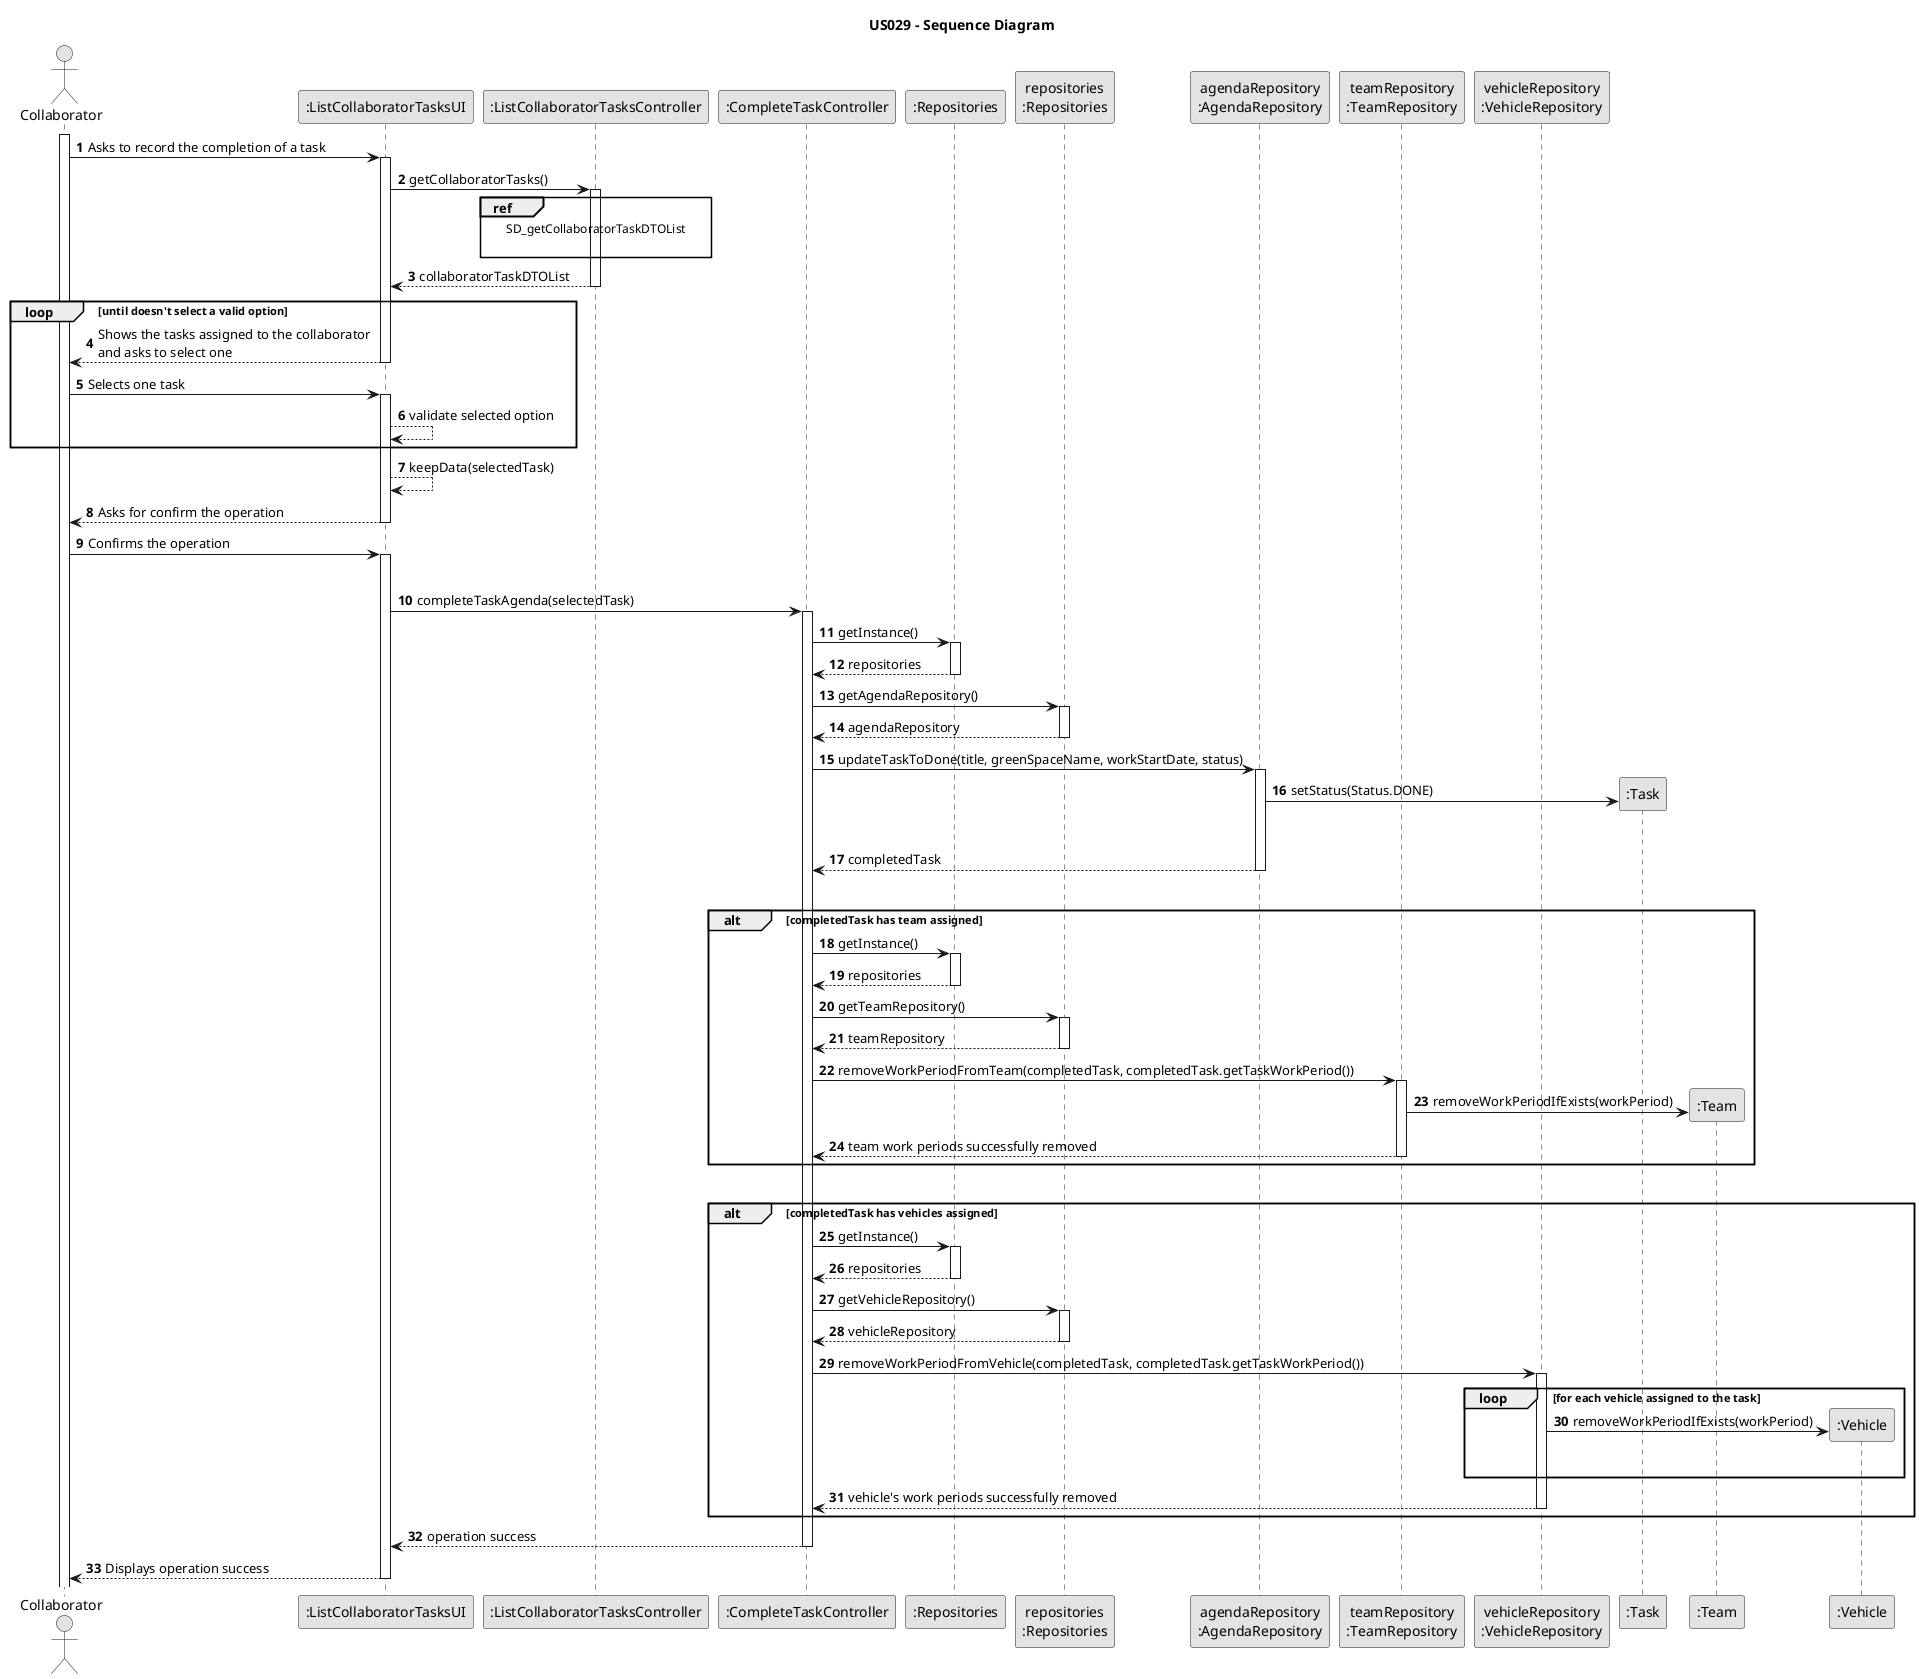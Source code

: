 @startuml
skinparam monochrome true
skinparam packageStyle rectangle
skinparam shadowing false

title US029 - Sequence Diagram

autonumber

actor "Collaborator" as Collaborator
participant ":ListCollaboratorTasksUI" as UI
participant ":ListCollaboratorTasksController" as LIST_CTRL
participant ":CompleteTaskController" as CTRL

participant ":Repositories" as REPO
participant "repositories\n:Repositories" as REPOInstance
participant "agendaRepository\n:AgendaRepository" as AgendaRepository
participant "teamRepository\n:TeamRepository" as TeamRepository
participant "vehicleRepository\n:VehicleRepository" as VehicleRepository

participant ":Task" as Task
participant ":Team" as Team
participant ":Vehicle" as Vehicle

activate Collaborator

    Collaborator -> UI : Asks to record the completion of a task
    activate UI

    UI -> LIST_CTRL : getCollaboratorTasks()
    activate LIST_CTRL

   ref over LIST_CTRL
   SD_getCollaboratorTaskDTOList

   end ref

   LIST_CTRL --> UI : collaboratorTaskDTOList

   deactivate LIST_CTRL

loop until doesn't select a valid option
        UI --> Collaborator : Shows the tasks assigned to the collaborator \nand asks to select one
    deactivate UI

    Collaborator -> UI : Selects one task
    activate UI
        UI --> UI : validate selected option
end loop
        UI --> UI: keepData(selectedTask)

        UI --> Collaborator : Asks for confirm the operation
        deactivate UI
        Collaborator -> UI: Confirms the operation
        activate UI
        |||
        UI -> CTRL : completeTaskAgenda(selectedTask)

        activate CTRL
        CTRL -> REPO : getInstance()
            activate REPO

            REPO --> CTRL : repositories
            deactivate REPO
            CTRL -> REPOInstance: getAgendaRepository()

            activate REPOInstance

            REPOInstance --> CTRL : agendaRepository
            deactivate REPOInstance

            CTRL -> AgendaRepository : updateTaskToDone(title, greenSpaceName, workStartDate, status)
            activate AgendaRepository

            AgendaRepository -> Task** : setStatus(Status.DONE)
            |||
            AgendaRepository --> CTRL : completedTask
            deactivate AgendaRepository
        |||


            alt completedTask has team assigned

                CTRL -> REPO : getInstance()
                activate REPO

                REPO --> CTRL : repositories
                deactivate REPO
                CTRL -> REPOInstance: getTeamRepository()

                activate REPOInstance

                REPOInstance --> CTRL : teamRepository
                deactivate REPOInstance

                CTRL -> TeamRepository : removeWorkPeriodFromTeam(completedTask, completedTask.getTaskWorkPeriod())
                activate TeamRepository

                TeamRepository -> Team** : removeWorkPeriodIfExists(workPeriod)

                TeamRepository --> CTRL : team work periods successfully removed
                deactivate TeamRepository

            end
            |||
            alt completedTask has vehicles assigned

                    CTRL -> REPO : getInstance()
                    activate REPO

                    REPO --> CTRL : repositories
                    deactivate REPO
                    CTRL -> REPOInstance: getVehicleRepository()

                    activate REPOInstance

                    REPOInstance --> CTRL : vehicleRepository
                    deactivate REPOInstance

                    CTRL -> VehicleRepository : removeWorkPeriodFromVehicle(completedTask, completedTask.getTaskWorkPeriod())
                    activate VehicleRepository

                    loop for each vehicle assigned to the task

                    VehicleRepository -> Vehicle** : removeWorkPeriodIfExists(workPeriod)
                    |||
                    end loop
                    VehicleRepository --> CTRL : vehicle's work periods successfully removed
                    deactivate VehicleRepository

                end

                CTRL --> UI: operation success
                deactivate CTRL






        UI --> Collaborator : Displays operation success
    deactivate UI

@enduml